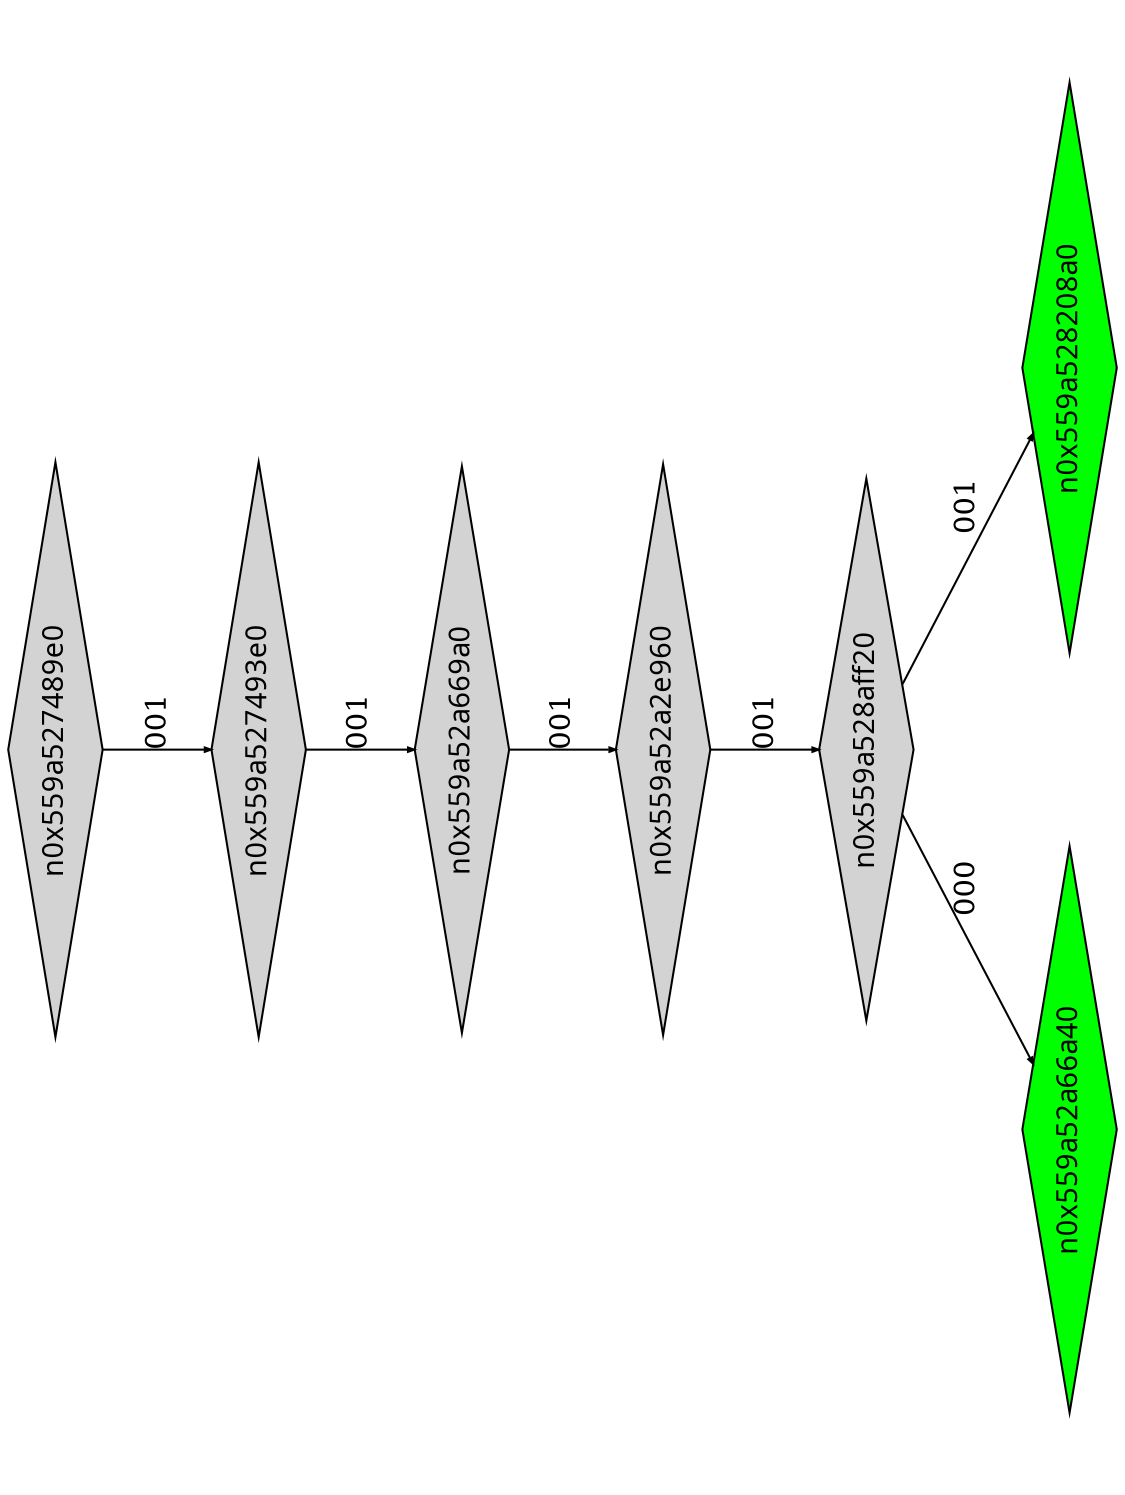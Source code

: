 digraph G {
	size="10,7.5";
	ratio=fill;
	rotate=90;
	center = "true";
	node [style="filled",width=.1,height=.1,fontname="Terminus"]
	edge [arrowsize=.3]
	n0x559a527489e0 [shape=diamond];
	n0x559a527489e0 -> n0x559a527493e0 [label=001];
	n0x559a527493e0 [shape=diamond];
	n0x559a527493e0 -> n0x559a52a669a0 [label=001];
	n0x559a52a669a0 [shape=diamond];
	n0x559a52a669a0 -> n0x559a52a2e960 [label=001];
	n0x559a52a2e960 [shape=diamond];
	n0x559a52a2e960 -> n0x559a528aff20 [label=001];
	n0x559a528aff20 [shape=diamond];
	n0x559a528aff20 -> n0x559a52a66a40 [label=000];
	n0x559a528aff20 -> n0x559a528208a0 [label=001];
	n0x559a528208a0 [shape=diamond,fillcolor=green];
	n0x559a52a66a40 [shape=diamond,fillcolor=green];
}
